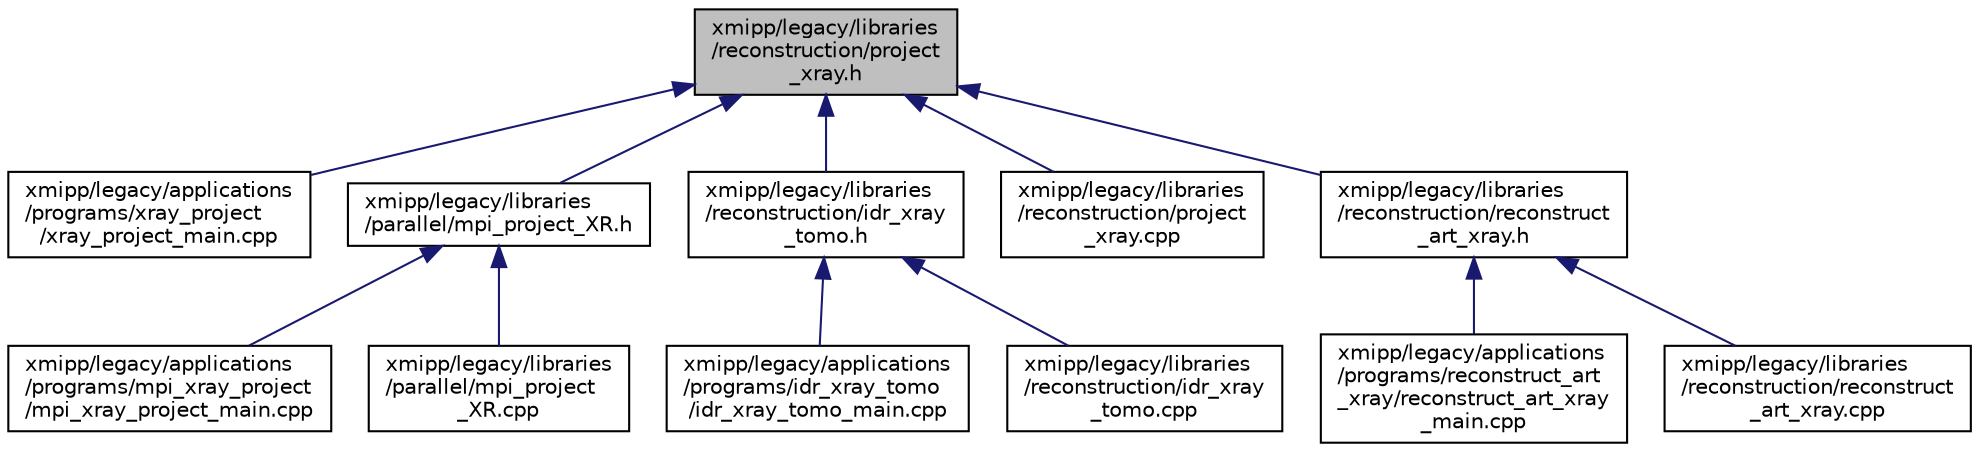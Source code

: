 digraph "xmipp/legacy/libraries/reconstruction/project_xray.h"
{
  edge [fontname="Helvetica",fontsize="10",labelfontname="Helvetica",labelfontsize="10"];
  node [fontname="Helvetica",fontsize="10",shape=record];
  Node86 [label="xmipp/legacy/libraries\l/reconstruction/project\l_xray.h",height=0.2,width=0.4,color="black", fillcolor="grey75", style="filled", fontcolor="black"];
  Node86 -> Node87 [dir="back",color="midnightblue",fontsize="10",style="solid",fontname="Helvetica"];
  Node87 [label="xmipp/legacy/applications\l/programs/xray_project\l/xray_project_main.cpp",height=0.2,width=0.4,color="black", fillcolor="white", style="filled",URL="$xray__project__main_8cpp.html"];
  Node86 -> Node88 [dir="back",color="midnightblue",fontsize="10",style="solid",fontname="Helvetica"];
  Node88 [label="xmipp/legacy/libraries\l/parallel/mpi_project_XR.h",height=0.2,width=0.4,color="black", fillcolor="white", style="filled",URL="$mpi__project__XR_8h.html"];
  Node88 -> Node89 [dir="back",color="midnightblue",fontsize="10",style="solid",fontname="Helvetica"];
  Node89 [label="xmipp/legacy/applications\l/programs/mpi_xray_project\l/mpi_xray_project_main.cpp",height=0.2,width=0.4,color="black", fillcolor="white", style="filled",URL="$mpi__xray__project__main_8cpp.html"];
  Node88 -> Node90 [dir="back",color="midnightblue",fontsize="10",style="solid",fontname="Helvetica"];
  Node90 [label="xmipp/legacy/libraries\l/parallel/mpi_project\l_XR.cpp",height=0.2,width=0.4,color="black", fillcolor="white", style="filled",URL="$mpi__project__XR_8cpp.html"];
  Node86 -> Node91 [dir="back",color="midnightblue",fontsize="10",style="solid",fontname="Helvetica"];
  Node91 [label="xmipp/legacy/libraries\l/reconstruction/idr_xray\l_tomo.h",height=0.2,width=0.4,color="black", fillcolor="white", style="filled",URL="$idr__xray__tomo_8h.html"];
  Node91 -> Node92 [dir="back",color="midnightblue",fontsize="10",style="solid",fontname="Helvetica"];
  Node92 [label="xmipp/legacy/applications\l/programs/idr_xray_tomo\l/idr_xray_tomo_main.cpp",height=0.2,width=0.4,color="black", fillcolor="white", style="filled",URL="$idr__xray__tomo__main_8cpp.html"];
  Node91 -> Node93 [dir="back",color="midnightblue",fontsize="10",style="solid",fontname="Helvetica"];
  Node93 [label="xmipp/legacy/libraries\l/reconstruction/idr_xray\l_tomo.cpp",height=0.2,width=0.4,color="black", fillcolor="white", style="filled",URL="$idr__xray__tomo_8cpp.html"];
  Node86 -> Node94 [dir="back",color="midnightblue",fontsize="10",style="solid",fontname="Helvetica"];
  Node94 [label="xmipp/legacy/libraries\l/reconstruction/project\l_xray.cpp",height=0.2,width=0.4,color="black", fillcolor="white", style="filled",URL="$project__xray_8cpp.html"];
  Node86 -> Node95 [dir="back",color="midnightblue",fontsize="10",style="solid",fontname="Helvetica"];
  Node95 [label="xmipp/legacy/libraries\l/reconstruction/reconstruct\l_art_xray.h",height=0.2,width=0.4,color="black", fillcolor="white", style="filled",URL="$reconstruct__art__xray_8h.html"];
  Node95 -> Node96 [dir="back",color="midnightblue",fontsize="10",style="solid",fontname="Helvetica"];
  Node96 [label="xmipp/legacy/applications\l/programs/reconstruct_art\l_xray/reconstruct_art_xray\l_main.cpp",height=0.2,width=0.4,color="black", fillcolor="white", style="filled",URL="$reconstruct__art__xray__main_8cpp.html"];
  Node95 -> Node97 [dir="back",color="midnightblue",fontsize="10",style="solid",fontname="Helvetica"];
  Node97 [label="xmipp/legacy/libraries\l/reconstruction/reconstruct\l_art_xray.cpp",height=0.2,width=0.4,color="black", fillcolor="white", style="filled",URL="$reconstruct__art__xray_8cpp.html"];
}
